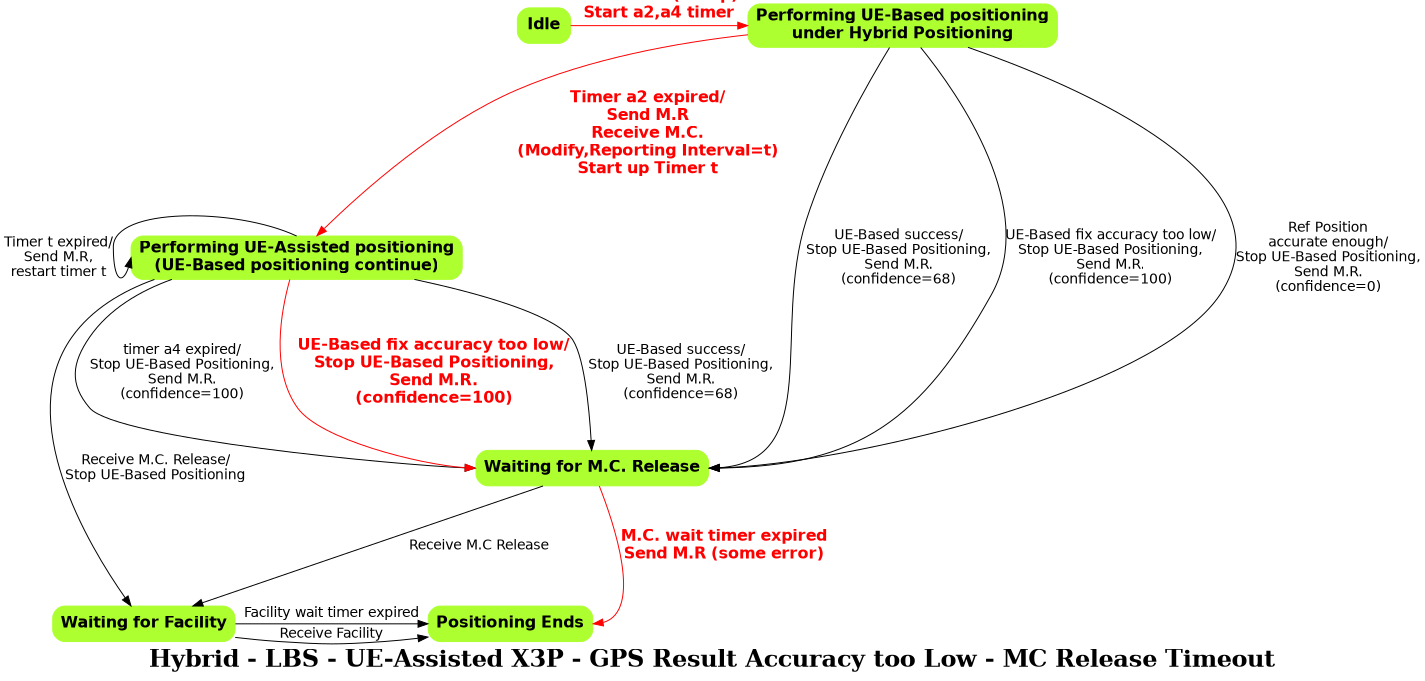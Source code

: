 digraph finite_state_machine {
	//rankdir=LR;
	rankdir=TB;
	ranksep=1.2;
	orientation=portrait;
	fontpath="C:\WINNT\Fonts";
	size="9.5,7.5";
	graph [	fontname = "Times-Bold",fontsize = 24,
//
//Use Case Title
//
		label = "Hybrid - LBS - UE-Assisted X3P - GPS Result Accuracy too Low - MC Release Timeout"];
//
	node [shape=box,style="rounded,filled", color=greenyellow, fontname="Helvetica-Bold",fontsize=16];
	edge [fontname="Helvetica",fontsize=14];
//
// 	[fontname="Helvetica-Bold",fontsize=16, fontcolor=red, color=red]
//

//
// List of State
//
{ rank = same;
	Idle [label="Idle"];
	UE_Based [label="Performing UE-Based positioning\nunder Hybrid Positioning"];
}
	UE_Assisted [label="Performing UE-Assisted positioning\n(UE-Based positioning continue)"];
	Waiting_MC [label="Waiting for M.C. Release"];
{ rank = same;
	Waiting_Facility [label="Waiting for Facility"];
	End [label="Positioning Ends"];
}


//	UE_Based -> Waiting_MC [label = "UE-Based success/\nStop UE-Based Positioning,\nSend M.R.\n(confidence=68)"];


//
// Idle State
//
	Idle -> UE_Based [label = "Send M.C. (Setup)\nStart a2,a4 timer"
				,fontname="Helvetica-Bold",fontsize=16, fontcolor=red, color=red];


//
// UE Based State
//
	//
	//Transition to UE-Assisted	
	//
	UE_Based -> UE_Assisted [label="Timer a2 expired/\nSend M.R\nReceive M.C.\n(Modify,Reporting Interval=t)\nStart up Timer t"
				,fontname="Helvetica-Bold",fontsize=16, fontcolor=red, color=red];
	//
	//Transition to Waiting for M.C.	
	//
	UE_Based -> "Waiting_MC":e [label = "UE-Based success/\nStop UE-Based Positioning,\nSend M.R.\n(confidence=68)"];
	UE_Based -> "Waiting_MC":e [label = "UE-Based fix accuracy too low/\nStop UE-Based Positioning,\nSend M.R.\n(confidence=100)"];
	UE_Based -> "Waiting_MC":e [label = "Ref Position\naccurate enough/\nStop UE-Based Positioning,\nSend M.R.\n(confidence=0)"];
	
 	
//
// UE Assisted State
//

	//Loopback
	UE_Assisted:n -> UE_Assisted:w [label="Timer t expired/\nSend M.R,\nrestart timer t"];
	//
	//Transition to Waiting for M.C.	
	//
	UE_Assisted -> Waiting_MC:w [label = "timer a4 expired/\nStop UE-Based Positioning,\nSend M.R.\n(confidence=100)"];
	UE_Assisted -> Waiting_MC:w [label = "UE-Based fix accuracy too low/\nStop UE-Based Positioning,\nSend M.R.\n(confidence=100)"
				,fontname="Helvetica-Bold",fontsize=16, fontcolor=red, color=red];
	UE_Assisted -> Waiting_Facility [label = "Receive M.C. Release/\nStop UE-Based Positioning"]
	UE_Assisted -> Waiting_MC [label = "UE-Based success/\nStop UE-Based Positioning,\nSend M.R.\n(confidence=68)"];


//
// Waiting for M.C. Release State
//
	Waiting_MC -> Waiting_Facility [label = "Receive M.C Release"];
	Waiting_MC -> End:e [label = "M.C. wait timer expired\nSend M.R (some error)"
				,fontname="Helvetica-Bold",fontsize=16, fontcolor=red, color=red];
//
// Waiting for Facility
//
	Waiting_Facility -> End [label="Facility wait timer expired"]; 
	Waiting_Facility -> End [label="Receive Facility"];
 
//
// End State
//

}